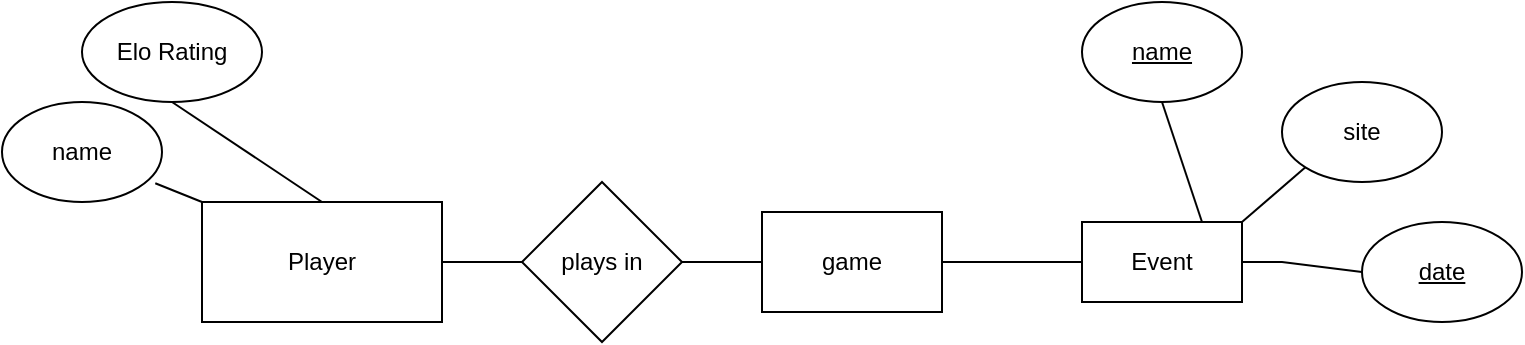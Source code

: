 <mxfile version="21.3.3" type="github">
  <diagram name="Page-1" id="nrUwX0nhzm6hCDkyCpI9">
    <mxGraphModel dx="954" dy="642" grid="1" gridSize="10" guides="1" tooltips="1" connect="1" arrows="1" fold="1" page="1" pageScale="1" pageWidth="850" pageHeight="1100" math="0" shadow="0">
      <root>
        <mxCell id="0" />
        <mxCell id="1" parent="0" />
        <mxCell id="6bAxuqjnWZuoEhI3WjJ1-1" value="Player" style="rounded=0;whiteSpace=wrap;html=1;" vertex="1" parent="1">
          <mxGeometry x="160" y="280" width="120" height="60" as="geometry" />
        </mxCell>
        <mxCell id="6bAxuqjnWZuoEhI3WjJ1-2" value="Elo Rating" style="ellipse;whiteSpace=wrap;html=1;" vertex="1" parent="1">
          <mxGeometry x="100" y="180" width="90" height="50" as="geometry" />
        </mxCell>
        <mxCell id="6bAxuqjnWZuoEhI3WjJ1-3" value="name" style="ellipse;whiteSpace=wrap;html=1;" vertex="1" parent="1">
          <mxGeometry x="60" y="230" width="80" height="50" as="geometry" />
        </mxCell>
        <mxCell id="6bAxuqjnWZuoEhI3WjJ1-4" value="" style="endArrow=none;html=1;rounded=0;exitX=0;exitY=0;exitDx=0;exitDy=0;entryX=0.958;entryY=0.813;entryDx=0;entryDy=0;entryPerimeter=0;" edge="1" parent="1" source="6bAxuqjnWZuoEhI3WjJ1-1" target="6bAxuqjnWZuoEhI3WjJ1-3">
          <mxGeometry width="50" height="50" relative="1" as="geometry">
            <mxPoint x="400" y="360" as="sourcePoint" />
            <mxPoint x="450" y="310" as="targetPoint" />
          </mxGeometry>
        </mxCell>
        <mxCell id="6bAxuqjnWZuoEhI3WjJ1-5" value="" style="endArrow=none;html=1;rounded=0;entryX=0.5;entryY=1;entryDx=0;entryDy=0;exitX=0.5;exitY=0;exitDx=0;exitDy=0;" edge="1" parent="1" source="6bAxuqjnWZuoEhI3WjJ1-1" target="6bAxuqjnWZuoEhI3WjJ1-2">
          <mxGeometry width="50" height="50" relative="1" as="geometry">
            <mxPoint x="400" y="360" as="sourcePoint" />
            <mxPoint x="450" y="310" as="targetPoint" />
          </mxGeometry>
        </mxCell>
        <mxCell id="6bAxuqjnWZuoEhI3WjJ1-6" value="plays in" style="rhombus;whiteSpace=wrap;html=1;" vertex="1" parent="1">
          <mxGeometry x="320" y="270" width="80" height="80" as="geometry" />
        </mxCell>
        <mxCell id="6bAxuqjnWZuoEhI3WjJ1-7" value="" style="endArrow=none;html=1;rounded=0;exitX=1;exitY=0.5;exitDx=0;exitDy=0;" edge="1" parent="1" source="6bAxuqjnWZuoEhI3WjJ1-1">
          <mxGeometry width="50" height="50" relative="1" as="geometry">
            <mxPoint x="400" y="360" as="sourcePoint" />
            <mxPoint x="320" y="310" as="targetPoint" />
          </mxGeometry>
        </mxCell>
        <mxCell id="6bAxuqjnWZuoEhI3WjJ1-8" value="Event" style="rounded=0;whiteSpace=wrap;html=1;" vertex="1" parent="1">
          <mxGeometry x="600" y="290" width="80" height="40" as="geometry" />
        </mxCell>
        <mxCell id="6bAxuqjnWZuoEhI3WjJ1-10" value="&lt;u&gt;name&lt;/u&gt;" style="ellipse;whiteSpace=wrap;html=1;" vertex="1" parent="1">
          <mxGeometry x="600" y="180" width="80" height="50" as="geometry" />
        </mxCell>
        <mxCell id="6bAxuqjnWZuoEhI3WjJ1-11" value="site" style="ellipse;whiteSpace=wrap;html=1;" vertex="1" parent="1">
          <mxGeometry x="700" y="220" width="80" height="50" as="geometry" />
        </mxCell>
        <mxCell id="6bAxuqjnWZuoEhI3WjJ1-12" value="&lt;u&gt;date&lt;/u&gt;" style="ellipse;whiteSpace=wrap;html=1;" vertex="1" parent="1">
          <mxGeometry x="740" y="290" width="80" height="50" as="geometry" />
        </mxCell>
        <mxCell id="6bAxuqjnWZuoEhI3WjJ1-13" value="" style="endArrow=none;html=1;rounded=0;entryX=0;entryY=0.5;entryDx=0;entryDy=0;exitX=1;exitY=0.5;exitDx=0;exitDy=0;" edge="1" parent="1" source="6bAxuqjnWZuoEhI3WjJ1-8" target="6bAxuqjnWZuoEhI3WjJ1-12">
          <mxGeometry width="50" height="50" relative="1" as="geometry">
            <mxPoint x="700" y="360" as="sourcePoint" />
            <mxPoint x="750" y="310" as="targetPoint" />
            <Array as="points">
              <mxPoint x="700" y="310" />
            </Array>
          </mxGeometry>
        </mxCell>
        <mxCell id="6bAxuqjnWZuoEhI3WjJ1-14" value="" style="endArrow=none;html=1;rounded=0;entryX=0;entryY=1;entryDx=0;entryDy=0;exitX=1;exitY=0;exitDx=0;exitDy=0;" edge="1" parent="1" source="6bAxuqjnWZuoEhI3WjJ1-8" target="6bAxuqjnWZuoEhI3WjJ1-11">
          <mxGeometry width="50" height="50" relative="1" as="geometry">
            <mxPoint x="640" y="300" as="sourcePoint" />
            <mxPoint x="690" y="250" as="targetPoint" />
          </mxGeometry>
        </mxCell>
        <mxCell id="6bAxuqjnWZuoEhI3WjJ1-15" value="" style="endArrow=none;html=1;rounded=0;entryX=0.5;entryY=1;entryDx=0;entryDy=0;exitX=0.75;exitY=0;exitDx=0;exitDy=0;" edge="1" parent="1" source="6bAxuqjnWZuoEhI3WjJ1-8" target="6bAxuqjnWZuoEhI3WjJ1-10">
          <mxGeometry width="50" height="50" relative="1" as="geometry">
            <mxPoint x="520" y="360" as="sourcePoint" />
            <mxPoint x="570" y="310" as="targetPoint" />
          </mxGeometry>
        </mxCell>
        <mxCell id="6bAxuqjnWZuoEhI3WjJ1-16" value="game" style="rounded=0;whiteSpace=wrap;html=1;" vertex="1" parent="1">
          <mxGeometry x="440" y="285" width="90" height="50" as="geometry" />
        </mxCell>
        <mxCell id="6bAxuqjnWZuoEhI3WjJ1-17" value="" style="endArrow=none;html=1;rounded=0;entryX=0;entryY=0.5;entryDx=0;entryDy=0;exitX=1;exitY=0.5;exitDx=0;exitDy=0;" edge="1" parent="1" source="6bAxuqjnWZuoEhI3WjJ1-6" target="6bAxuqjnWZuoEhI3WjJ1-16">
          <mxGeometry width="50" height="50" relative="1" as="geometry">
            <mxPoint x="400" y="360" as="sourcePoint" />
            <mxPoint x="450" y="310" as="targetPoint" />
          </mxGeometry>
        </mxCell>
        <mxCell id="6bAxuqjnWZuoEhI3WjJ1-18" value="" style="endArrow=none;html=1;rounded=0;entryX=0;entryY=0.5;entryDx=0;entryDy=0;exitX=1;exitY=0.5;exitDx=0;exitDy=0;" edge="1" parent="1" source="6bAxuqjnWZuoEhI3WjJ1-16" target="6bAxuqjnWZuoEhI3WjJ1-8">
          <mxGeometry width="50" height="50" relative="1" as="geometry">
            <mxPoint x="400" y="360" as="sourcePoint" />
            <mxPoint x="450" y="310" as="targetPoint" />
          </mxGeometry>
        </mxCell>
      </root>
    </mxGraphModel>
  </diagram>
</mxfile>
